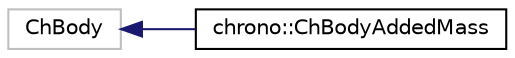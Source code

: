 digraph "Graphical Class Hierarchy"
{
 // LATEX_PDF_SIZE
  edge [fontname="Helvetica",fontsize="10",labelfontname="Helvetica",labelfontsize="10"];
  node [fontname="Helvetica",fontsize="10",shape=record];
  rankdir="LR";
  Node359 [label="ChBody",height=0.2,width=0.4,color="grey75", fillcolor="white", style="filled",tooltip=" "];
  Node359 -> Node0 [dir="back",color="midnightblue",fontsize="10",style="solid",fontname="Helvetica"];
  Node0 [label="chrono::ChBodyAddedMass",height=0.2,width=0.4,color="black", fillcolor="white", style="filled",URL="$classchrono_1_1ChBodyAddedMass.html",tooltip=" "];
}

